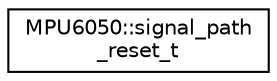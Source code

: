 digraph "Graphical Class Hierarchy"
{
  edge [fontname="Helvetica",fontsize="10",labelfontname="Helvetica",labelfontsize="10"];
  node [fontname="Helvetica",fontsize="10",shape=record];
  rankdir="LR";
  Node1 [label="MPU6050::signal_path\l_reset_t",height=0.2,width=0.4,color="black", fillcolor="white", style="filled",URL="$db/dd2/unionMPU6050_1_1signal__path__reset__t.html"];
}
